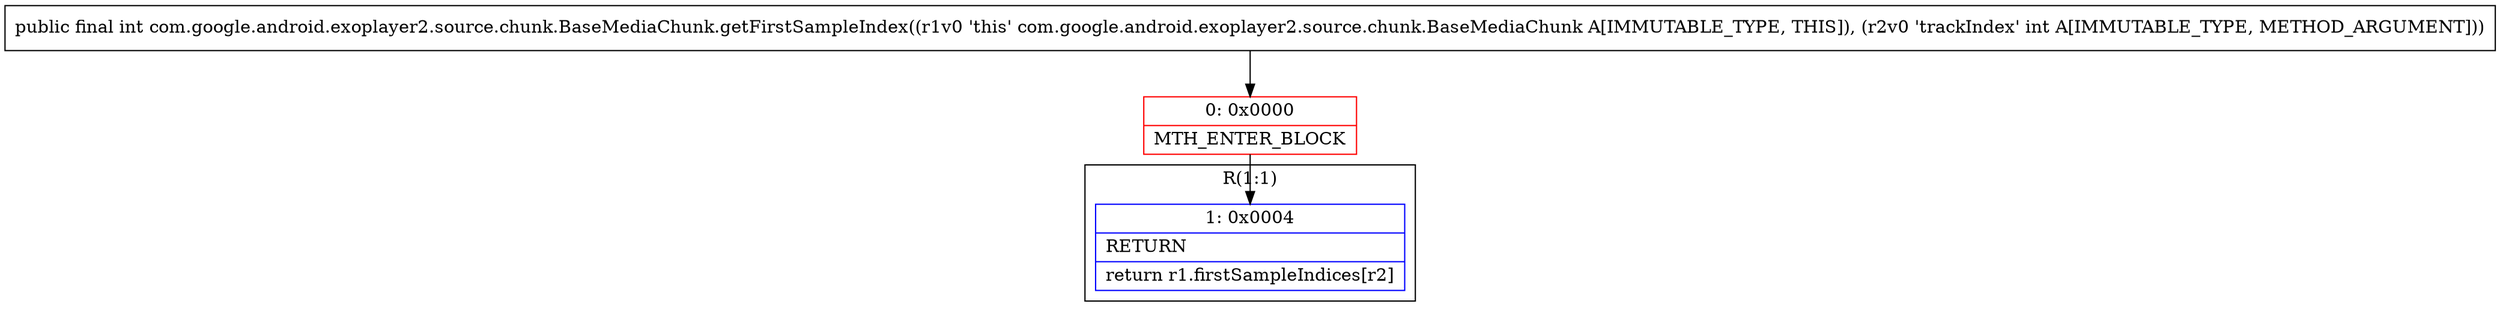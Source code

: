 digraph "CFG forcom.google.android.exoplayer2.source.chunk.BaseMediaChunk.getFirstSampleIndex(I)I" {
subgraph cluster_Region_1961312991 {
label = "R(1:1)";
node [shape=record,color=blue];
Node_1 [shape=record,label="{1\:\ 0x0004|RETURN\l|return r1.firstSampleIndices[r2]\l}"];
}
Node_0 [shape=record,color=red,label="{0\:\ 0x0000|MTH_ENTER_BLOCK\l}"];
MethodNode[shape=record,label="{public final int com.google.android.exoplayer2.source.chunk.BaseMediaChunk.getFirstSampleIndex((r1v0 'this' com.google.android.exoplayer2.source.chunk.BaseMediaChunk A[IMMUTABLE_TYPE, THIS]), (r2v0 'trackIndex' int A[IMMUTABLE_TYPE, METHOD_ARGUMENT])) }"];
MethodNode -> Node_0;
Node_0 -> Node_1;
}

